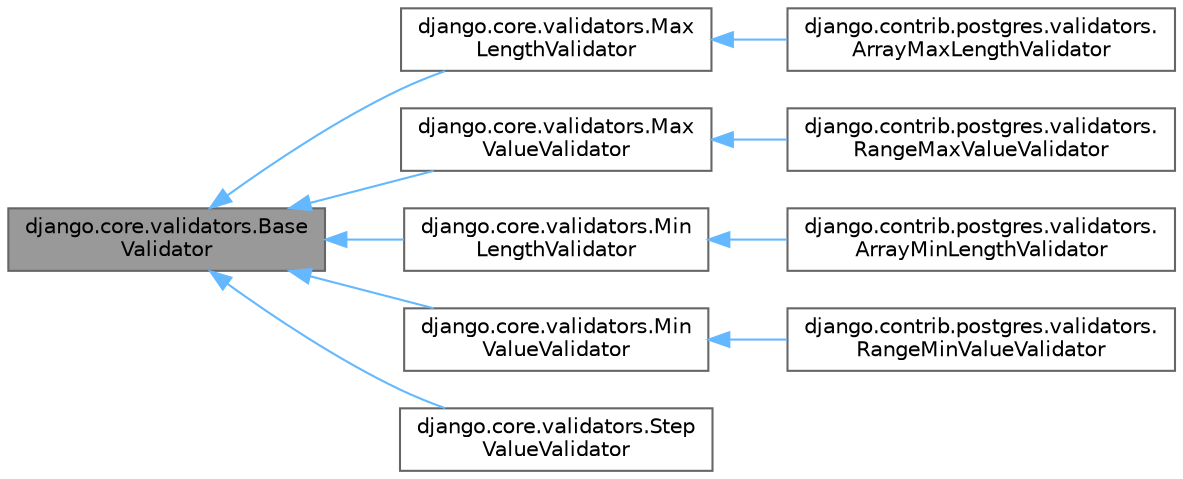 digraph "django.core.validators.BaseValidator"
{
 // LATEX_PDF_SIZE
  bgcolor="transparent";
  edge [fontname=Helvetica,fontsize=10,labelfontname=Helvetica,labelfontsize=10];
  node [fontname=Helvetica,fontsize=10,shape=box,height=0.2,width=0.4];
  rankdir="LR";
  Node1 [id="Node000001",label="django.core.validators.Base\lValidator",height=0.2,width=0.4,color="gray40", fillcolor="grey60", style="filled", fontcolor="black",tooltip=" "];
  Node1 -> Node2 [id="edge1_Node000001_Node000002",dir="back",color="steelblue1",style="solid",tooltip=" "];
  Node2 [id="Node000002",label="django.core.validators.Max\lLengthValidator",height=0.2,width=0.4,color="gray40", fillcolor="white", style="filled",URL="$classdjango_1_1core_1_1validators_1_1_max_length_validator.html",tooltip=" "];
  Node2 -> Node3 [id="edge2_Node000002_Node000003",dir="back",color="steelblue1",style="solid",tooltip=" "];
  Node3 [id="Node000003",label="django.contrib.postgres.validators.\lArrayMaxLengthValidator",height=0.2,width=0.4,color="gray40", fillcolor="white", style="filled",URL="$classdjango_1_1contrib_1_1postgres_1_1validators_1_1_array_max_length_validator.html",tooltip=" "];
  Node1 -> Node4 [id="edge3_Node000001_Node000004",dir="back",color="steelblue1",style="solid",tooltip=" "];
  Node4 [id="Node000004",label="django.core.validators.Max\lValueValidator",height=0.2,width=0.4,color="gray40", fillcolor="white", style="filled",URL="$classdjango_1_1core_1_1validators_1_1_max_value_validator.html",tooltip=" "];
  Node4 -> Node5 [id="edge4_Node000004_Node000005",dir="back",color="steelblue1",style="solid",tooltip=" "];
  Node5 [id="Node000005",label="django.contrib.postgres.validators.\lRangeMaxValueValidator",height=0.2,width=0.4,color="gray40", fillcolor="white", style="filled",URL="$classdjango_1_1contrib_1_1postgres_1_1validators_1_1_range_max_value_validator.html",tooltip=" "];
  Node1 -> Node6 [id="edge5_Node000001_Node000006",dir="back",color="steelblue1",style="solid",tooltip=" "];
  Node6 [id="Node000006",label="django.core.validators.Min\lLengthValidator",height=0.2,width=0.4,color="gray40", fillcolor="white", style="filled",URL="$classdjango_1_1core_1_1validators_1_1_min_length_validator.html",tooltip=" "];
  Node6 -> Node7 [id="edge6_Node000006_Node000007",dir="back",color="steelblue1",style="solid",tooltip=" "];
  Node7 [id="Node000007",label="django.contrib.postgres.validators.\lArrayMinLengthValidator",height=0.2,width=0.4,color="gray40", fillcolor="white", style="filled",URL="$classdjango_1_1contrib_1_1postgres_1_1validators_1_1_array_min_length_validator.html",tooltip=" "];
  Node1 -> Node8 [id="edge7_Node000001_Node000008",dir="back",color="steelblue1",style="solid",tooltip=" "];
  Node8 [id="Node000008",label="django.core.validators.Min\lValueValidator",height=0.2,width=0.4,color="gray40", fillcolor="white", style="filled",URL="$classdjango_1_1core_1_1validators_1_1_min_value_validator.html",tooltip=" "];
  Node8 -> Node9 [id="edge8_Node000008_Node000009",dir="back",color="steelblue1",style="solid",tooltip=" "];
  Node9 [id="Node000009",label="django.contrib.postgres.validators.\lRangeMinValueValidator",height=0.2,width=0.4,color="gray40", fillcolor="white", style="filled",URL="$classdjango_1_1contrib_1_1postgres_1_1validators_1_1_range_min_value_validator.html",tooltip=" "];
  Node1 -> Node10 [id="edge9_Node000001_Node000010",dir="back",color="steelblue1",style="solid",tooltip=" "];
  Node10 [id="Node000010",label="django.core.validators.Step\lValueValidator",height=0.2,width=0.4,color="gray40", fillcolor="white", style="filled",URL="$classdjango_1_1core_1_1validators_1_1_step_value_validator.html",tooltip=" "];
}
